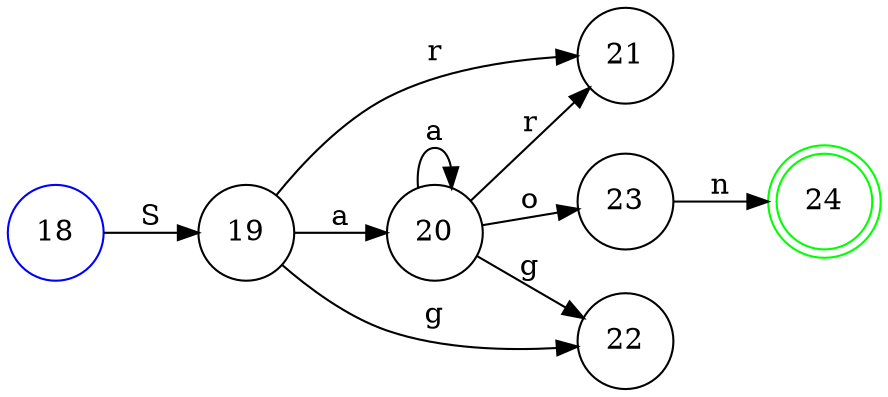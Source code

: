 digraph finite_state_machine {
rankdir=LR;
size="8,5"
node [shape = circle];
18 [label="18" color="black" shape="circle"]
18 -> 19 [label="S"]
18 [color="blue"]
19 [label="19" color="black" shape="circle"]
19 -> 20 [label="a"]
19 -> 21 [label="r"]
19 -> 22 [label="g"]
20 [label="20" color="black" shape="circle"]
20 -> 20 [label="a"]
20 -> 21 [label="r"]
20 -> 22 [label="g"]
20 -> 23 [label="o"]
23 [label="23" color="black" shape="circle"]
23 -> 24 [label="n"]
24 [label="24" color="green" shape="doublecircle"]
}